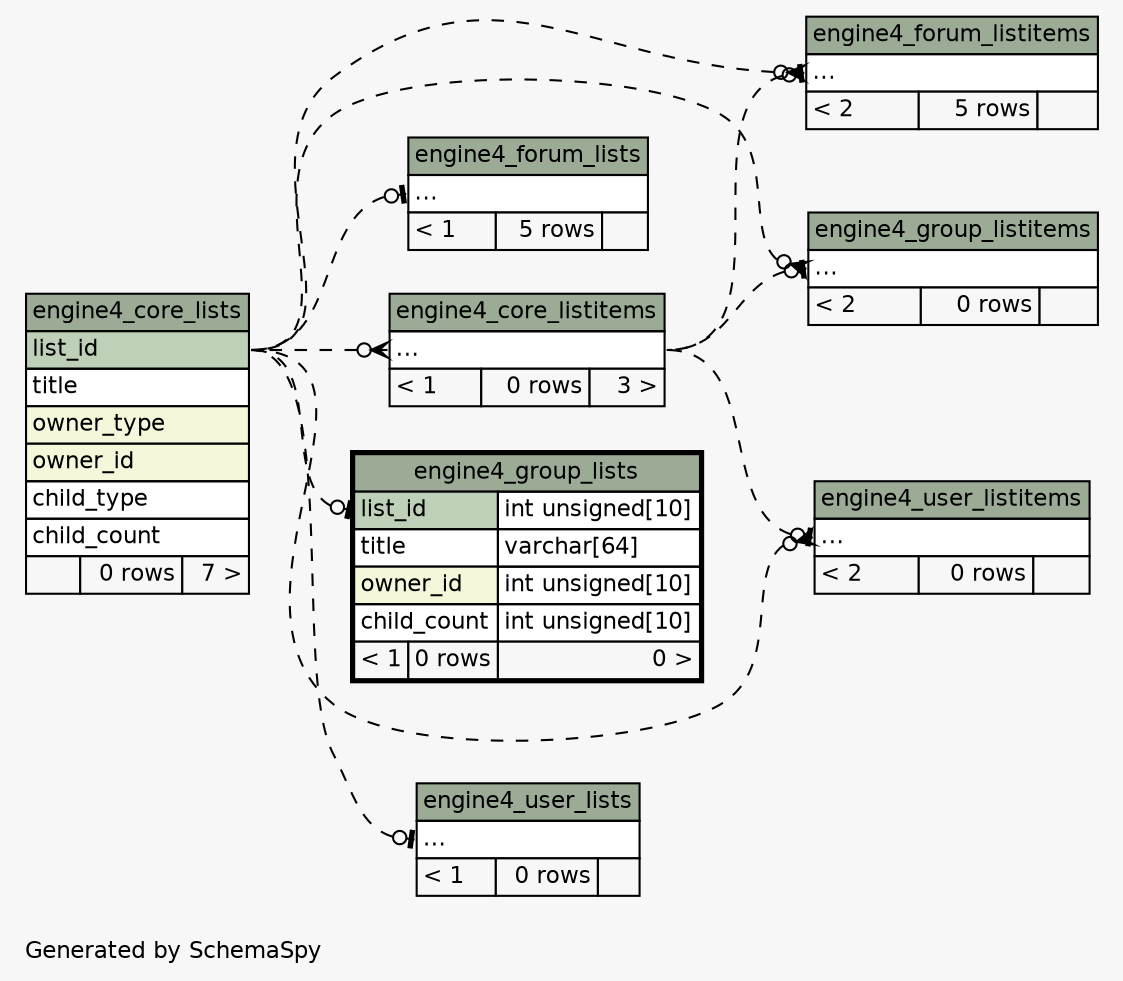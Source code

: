 // dot 2.38.0 on Windows 10 10.0
// SchemaSpy rev 590
digraph "impliedTwoDegreesRelationshipsDiagram" {
  graph [
    rankdir="RL"
    bgcolor="#f7f7f7"
    label="\nGenerated by SchemaSpy"
    labeljust="l"
    nodesep="0.18"
    ranksep="0.46"
    fontname="Helvetica"
    fontsize="11"
  ];
  node [
    fontname="Helvetica"
    fontsize="11"
    shape="plaintext"
  ];
  edge [
    arrowsize="0.8"
  ];
  "engine4_core_listitems":"elipses":w -> "engine4_core_lists":"list_id":e [arrowhead=none dir=back arrowtail=crowodot style=dashed];
  "engine4_forum_listitems":"elipses":w -> "engine4_core_lists":"list_id":e [arrowhead=none dir=back arrowtail=crowodot style=dashed];
  "engine4_forum_listitems":"elipses":w -> "engine4_core_listitems":"elipses":e [arrowhead=none dir=back arrowtail=teeodot style=dashed];
  "engine4_forum_lists":"elipses":w -> "engine4_core_lists":"list_id":e [arrowhead=none dir=back arrowtail=teeodot style=dashed];
  "engine4_group_listitems":"elipses":w -> "engine4_core_lists":"list_id":e [arrowhead=none dir=back arrowtail=crowodot style=dashed];
  "engine4_group_listitems":"elipses":w -> "engine4_core_listitems":"elipses":e [arrowhead=none dir=back arrowtail=teeodot style=dashed];
  "engine4_group_lists":"list_id":w -> "engine4_core_lists":"list_id":e [arrowhead=none dir=back arrowtail=teeodot style=dashed];
  "engine4_user_listitems":"elipses":w -> "engine4_core_lists":"list_id":e [arrowhead=none dir=back arrowtail=crowodot style=dashed];
  "engine4_user_listitems":"elipses":w -> "engine4_core_listitems":"elipses":e [arrowhead=none dir=back arrowtail=teeodot style=dashed];
  "engine4_user_lists":"elipses":w -> "engine4_core_lists":"list_id":e [arrowhead=none dir=back arrowtail=teeodot style=dashed];
  "engine4_core_listitems" [
    label=<
    <TABLE BORDER="0" CELLBORDER="1" CELLSPACING="0" BGCOLOR="#ffffff">
      <TR><TD COLSPAN="3" BGCOLOR="#9bab96" ALIGN="CENTER">engine4_core_listitems</TD></TR>
      <TR><TD PORT="elipses" COLSPAN="3" ALIGN="LEFT">...</TD></TR>
      <TR><TD ALIGN="LEFT" BGCOLOR="#f7f7f7">&lt; 1</TD><TD ALIGN="RIGHT" BGCOLOR="#f7f7f7">0 rows</TD><TD ALIGN="RIGHT" BGCOLOR="#f7f7f7">3 &gt;</TD></TR>
    </TABLE>>
    URL="engine4_core_listitems.html"
    tooltip="engine4_core_listitems"
  ];
  "engine4_core_lists" [
    label=<
    <TABLE BORDER="0" CELLBORDER="1" CELLSPACING="0" BGCOLOR="#ffffff">
      <TR><TD COLSPAN="3" BGCOLOR="#9bab96" ALIGN="CENTER">engine4_core_lists</TD></TR>
      <TR><TD PORT="list_id" COLSPAN="3" BGCOLOR="#bed1b8" ALIGN="LEFT">list_id</TD></TR>
      <TR><TD PORT="title" COLSPAN="3" ALIGN="LEFT">title</TD></TR>
      <TR><TD PORT="owner_type" COLSPAN="3" BGCOLOR="#f4f7da" ALIGN="LEFT">owner_type</TD></TR>
      <TR><TD PORT="owner_id" COLSPAN="3" BGCOLOR="#f4f7da" ALIGN="LEFT">owner_id</TD></TR>
      <TR><TD PORT="child_type" COLSPAN="3" ALIGN="LEFT">child_type</TD></TR>
      <TR><TD PORT="child_count" COLSPAN="3" ALIGN="LEFT">child_count</TD></TR>
      <TR><TD ALIGN="LEFT" BGCOLOR="#f7f7f7">  </TD><TD ALIGN="RIGHT" BGCOLOR="#f7f7f7">0 rows</TD><TD ALIGN="RIGHT" BGCOLOR="#f7f7f7">7 &gt;</TD></TR>
    </TABLE>>
    URL="engine4_core_lists.html"
    tooltip="engine4_core_lists"
  ];
  "engine4_forum_listitems" [
    label=<
    <TABLE BORDER="0" CELLBORDER="1" CELLSPACING="0" BGCOLOR="#ffffff">
      <TR><TD COLSPAN="3" BGCOLOR="#9bab96" ALIGN="CENTER">engine4_forum_listitems</TD></TR>
      <TR><TD PORT="elipses" COLSPAN="3" ALIGN="LEFT">...</TD></TR>
      <TR><TD ALIGN="LEFT" BGCOLOR="#f7f7f7">&lt; 2</TD><TD ALIGN="RIGHT" BGCOLOR="#f7f7f7">5 rows</TD><TD ALIGN="RIGHT" BGCOLOR="#f7f7f7">  </TD></TR>
    </TABLE>>
    URL="engine4_forum_listitems.html"
    tooltip="engine4_forum_listitems"
  ];
  "engine4_forum_lists" [
    label=<
    <TABLE BORDER="0" CELLBORDER="1" CELLSPACING="0" BGCOLOR="#ffffff">
      <TR><TD COLSPAN="3" BGCOLOR="#9bab96" ALIGN="CENTER">engine4_forum_lists</TD></TR>
      <TR><TD PORT="elipses" COLSPAN="3" ALIGN="LEFT">...</TD></TR>
      <TR><TD ALIGN="LEFT" BGCOLOR="#f7f7f7">&lt; 1</TD><TD ALIGN="RIGHT" BGCOLOR="#f7f7f7">5 rows</TD><TD ALIGN="RIGHT" BGCOLOR="#f7f7f7">  </TD></TR>
    </TABLE>>
    URL="engine4_forum_lists.html"
    tooltip="engine4_forum_lists"
  ];
  "engine4_group_listitems" [
    label=<
    <TABLE BORDER="0" CELLBORDER="1" CELLSPACING="0" BGCOLOR="#ffffff">
      <TR><TD COLSPAN="3" BGCOLOR="#9bab96" ALIGN="CENTER">engine4_group_listitems</TD></TR>
      <TR><TD PORT="elipses" COLSPAN="3" ALIGN="LEFT">...</TD></TR>
      <TR><TD ALIGN="LEFT" BGCOLOR="#f7f7f7">&lt; 2</TD><TD ALIGN="RIGHT" BGCOLOR="#f7f7f7">0 rows</TD><TD ALIGN="RIGHT" BGCOLOR="#f7f7f7">  </TD></TR>
    </TABLE>>
    URL="engine4_group_listitems.html"
    tooltip="engine4_group_listitems"
  ];
  "engine4_group_lists" [
    label=<
    <TABLE BORDER="2" CELLBORDER="1" CELLSPACING="0" BGCOLOR="#ffffff">
      <TR><TD COLSPAN="3" BGCOLOR="#9bab96" ALIGN="CENTER">engine4_group_lists</TD></TR>
      <TR><TD PORT="list_id" COLSPAN="2" BGCOLOR="#bed1b8" ALIGN="LEFT">list_id</TD><TD PORT="list_id.type" ALIGN="LEFT">int unsigned[10]</TD></TR>
      <TR><TD PORT="title" COLSPAN="2" ALIGN="LEFT">title</TD><TD PORT="title.type" ALIGN="LEFT">varchar[64]</TD></TR>
      <TR><TD PORT="owner_id" COLSPAN="2" BGCOLOR="#f4f7da" ALIGN="LEFT">owner_id</TD><TD PORT="owner_id.type" ALIGN="LEFT">int unsigned[10]</TD></TR>
      <TR><TD PORT="child_count" COLSPAN="2" ALIGN="LEFT">child_count</TD><TD PORT="child_count.type" ALIGN="LEFT">int unsigned[10]</TD></TR>
      <TR><TD ALIGN="LEFT" BGCOLOR="#f7f7f7">&lt; 1</TD><TD ALIGN="RIGHT" BGCOLOR="#f7f7f7">0 rows</TD><TD ALIGN="RIGHT" BGCOLOR="#f7f7f7">0 &gt;</TD></TR>
    </TABLE>>
    URL="engine4_group_lists.html"
    tooltip="engine4_group_lists"
  ];
  "engine4_user_listitems" [
    label=<
    <TABLE BORDER="0" CELLBORDER="1" CELLSPACING="0" BGCOLOR="#ffffff">
      <TR><TD COLSPAN="3" BGCOLOR="#9bab96" ALIGN="CENTER">engine4_user_listitems</TD></TR>
      <TR><TD PORT="elipses" COLSPAN="3" ALIGN="LEFT">...</TD></TR>
      <TR><TD ALIGN="LEFT" BGCOLOR="#f7f7f7">&lt; 2</TD><TD ALIGN="RIGHT" BGCOLOR="#f7f7f7">0 rows</TD><TD ALIGN="RIGHT" BGCOLOR="#f7f7f7">  </TD></TR>
    </TABLE>>
    URL="engine4_user_listitems.html"
    tooltip="engine4_user_listitems"
  ];
  "engine4_user_lists" [
    label=<
    <TABLE BORDER="0" CELLBORDER="1" CELLSPACING="0" BGCOLOR="#ffffff">
      <TR><TD COLSPAN="3" BGCOLOR="#9bab96" ALIGN="CENTER">engine4_user_lists</TD></TR>
      <TR><TD PORT="elipses" COLSPAN="3" ALIGN="LEFT">...</TD></TR>
      <TR><TD ALIGN="LEFT" BGCOLOR="#f7f7f7">&lt; 1</TD><TD ALIGN="RIGHT" BGCOLOR="#f7f7f7">0 rows</TD><TD ALIGN="RIGHT" BGCOLOR="#f7f7f7">  </TD></TR>
    </TABLE>>
    URL="engine4_user_lists.html"
    tooltip="engine4_user_lists"
  ];
}
